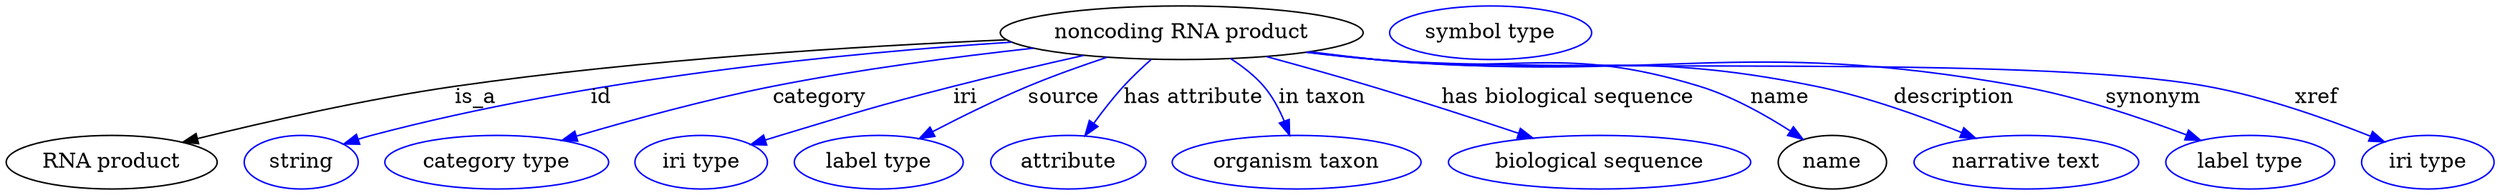 digraph {
	graph [bb="0,0,1369.9,123"];
	node [label="\N"];
	"noncoding RNA product"	 [height=0.5,
		label="noncoding RNA product",
		pos="651.49,105",
		width=2.7261];
	"RNA product"	 [height=0.5,
		pos="58.495,18",
		width=1.6249];
	"noncoding RNA product" -> "RNA product"	 [label=is_a,
		lp="261.49,61.5",
		pos="e,99.239,31.007 555.7,100.94 474.09,96.407 353.93,87.163 250.49,69 201.85,60.458 147.55,45.514 109.14,34.003"];
	id	 [color=blue,
		height=0.5,
		label=string,
		pos="165.49,18",
		width=0.84854];
	"noncoding RNA product" -> id	 [color=blue,
		label=id,
		lp="330.99,61.5",
		pos="e,189.27,29.725 558.11,99.244 466.46,91.589 323.64,74.254 205.49,36 203.23,35.268 200.93,34.446 198.62,33.568",
		style=solid];
	category	 [color=blue,
		height=0.5,
		label="category type",
		pos="272.49,18",
		width=1.6249];
	"noncoding RNA product" -> category	 [color=blue,
		label=category,
		lp="457.99,61.5",
		pos="e,310.69,31.7 571.6,94.49 530.37,88.376 479.44,79.746 434.49,69 395.51,59.679 352.25,45.877 320.25,34.98",
		style=solid];
	iri	 [color=blue,
		height=0.5,
		label="iri type",
		pos="385.49,18",
		width=1.011];
	"noncoding RNA product" -> iri	 [color=blue,
		label=iri,
		lp="533.99,61.5",
		pos="e,414.11,29.476 598.63,89.777 553.8,76.546 487.98,56.356 431.49,36 428.94,35.078 426.3,34.108 423.66,33.116",
		style=solid];
	source	 [color=blue,
		height=0.5,
		label="label type",
		pos="485.49,18",
		width=1.2638];
	"noncoding RNA product" -> source	 [color=blue,
		label=source,
		lp="593.49,61.5",
		pos="e,510.83,33.012 614.5,88.142 602.02,82.276 588.06,75.527 575.49,69 556.8,59.293 536.35,47.776 519.67,38.145",
		style=solid];
	"has attribute"	 [color=blue,
		height=0.5,
		label=attribute,
		pos="589.49,18",
		width=1.1193];
	"noncoding RNA product" -> "has attribute"	 [color=blue,
		label="has attribute",
		lp="657.99,61.5",
		pos="e,601.3,35.593 637.89,87.164 633.55,81.405 628.78,74.966 624.49,69 618.7,60.927 612.52,52.027 607,43.953",
		style=solid];
	"in taxon"	 [color=blue,
		height=0.5,
		label="organism taxon",
		pos="713.49,18",
		width=1.8234];
	"noncoding RNA product" -> "in taxon"	 [color=blue,
		label="in taxon",
		lp="722.99,61.5",
		pos="e,707.89,35.98 674.37,87.466 680.48,82.02 686.7,75.679 691.49,69 696.61,61.872 700.87,53.367 704.24,45.365",
		style=solid];
	"has biological sequence"	 [color=blue,
		height=0.5,
		label="biological sequence",
		pos="877.49,18",
		width=2.2387];
	"noncoding RNA product" -> "has biological sequence"	 [color=blue,
		label="has biological sequence",
		lp="850.49,61.5",
		pos="e,838.67,33.786 695.98,88.946 712.79,82.806 732.06,75.674 749.49,69 775.9,58.89 805.22,47.243 829.12,37.633",
		style=solid];
	name	 [height=0.5,
		pos="1006.5,18",
		width=0.84854];
	"noncoding RNA product" -> name	 [color=blue,
		label=name,
		lp="967.99,61.5",
		pos="e,987.59,32.258 722.49,92.491 734.49,90.539 746.83,88.631 758.49,87 829.8,77.024 851.17,91.702 919.49,69 940.8,61.92 962.6,49.134 \
979.04,38.136",
		style=solid];
	description	 [color=blue,
		height=0.5,
		label="narrative text",
		pos="1112.5,18",
		width=1.6068];
	"noncoding RNA product" -> description	 [color=blue,
		label=description,
		lp="1064,61.5",
		pos="e,1082.3,33.418 721.3,92.346 733.66,90.365 746.44,88.485 758.49,87 859.82,74.52 888.16,92.564 987.49,69 1017.2,61.956 1049,48.882 \
1073.1,37.736",
		style=solid];
	synonym	 [color=blue,
		height=0.5,
		label="label type",
		pos="1233.5,18",
		width=1.2638];
	"noncoding RNA product" -> synonym	 [color=blue,
		label=synonym,
		lp="1174,61.5",
		pos="e,1204.5,31.941 720.69,92.178 733.24,90.19 746.23,88.352 758.49,87 908.91,70.421 950.4,100.11 1098.5,69 1132.2,61.913 1168.7,47.71 \
1195.2,36.088",
		style=solid];
	xref	 [color=blue,
		height=0.5,
		label="iri type",
		pos="1333.5,18",
		width=1.011];
	"noncoding RNA product" -> xref	 [color=blue,
		label=xref,
		lp="1262.5,61.5",
		pos="e,1307.9,31.003 720.39,92.096 733.03,90.104 746.13,88.285 758.49,87 856.93,76.77 1106.6,89.355 1203.5,69 1236.9,61.97 1273,47.215 \
1298.6,35.375",
		style=solid];
	"macromolecular machine_name"	 [color=blue,
		height=0.5,
		label="symbol type",
		pos="822.49,105",
		width=1.5165];
}
